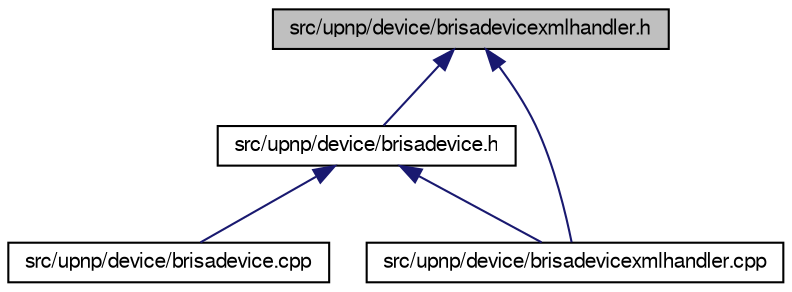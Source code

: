 digraph G
{
  bgcolor="transparent";
  edge [fontname="FreeSans",fontsize="10",labelfontname="FreeSans",labelfontsize="10"];
  node [fontname="FreeSans",fontsize="10",shape=record];
  Node1 [label="src/upnp/device/brisadevicexmlhandler.h",height=0.2,width=0.4,color="black", fillcolor="grey75", style="filled" fontcolor="black"];
  Node1 -> Node2 [dir=back,color="midnightblue",fontsize="10",style="solid"];
  Node2 [label="src/upnp/device/brisadevice.h",height=0.2,width=0.4,color="black",URL="$brisadevice_8h.html"];
  Node2 -> Node3 [dir=back,color="midnightblue",fontsize="10",style="solid"];
  Node3 [label="src/upnp/device/brisadevice.cpp",height=0.2,width=0.4,color="black",URL="$brisadevice_8cpp.html"];
  Node2 -> Node4 [dir=back,color="midnightblue",fontsize="10",style="solid"];
  Node4 [label="src/upnp/device/brisadevicexmlhandler.cpp",height=0.2,width=0.4,color="black",URL="$brisadevicexmlhandler_8cpp.html"];
  Node1 -> Node4 [dir=back,color="midnightblue",fontsize="10",style="solid"];
}
